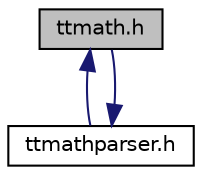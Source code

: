 digraph "ttmath.h"
{
 // LATEX_PDF_SIZE
  edge [fontname="Helvetica",fontsize="10",labelfontname="Helvetica",labelfontsize="10"];
  node [fontname="Helvetica",fontsize="10",shape=record];
  Node25 [label="ttmath.h",height=0.2,width=0.4,color="black", fillcolor="grey75", style="filled", fontcolor="black",tooltip="Mathematics functions."];
  Node25 -> Node26 [dir="back",color="midnightblue",fontsize="10",style="solid",fontname="Helvetica"];
  Node26 [label="ttmathparser.h",height=0.2,width=0.4,color="black", fillcolor="white", style="filled",URL="$ttmathparser_8h.html",tooltip="A mathematical parser."];
  Node26 -> Node25 [dir="back",color="midnightblue",fontsize="10",style="solid",fontname="Helvetica"];
}
